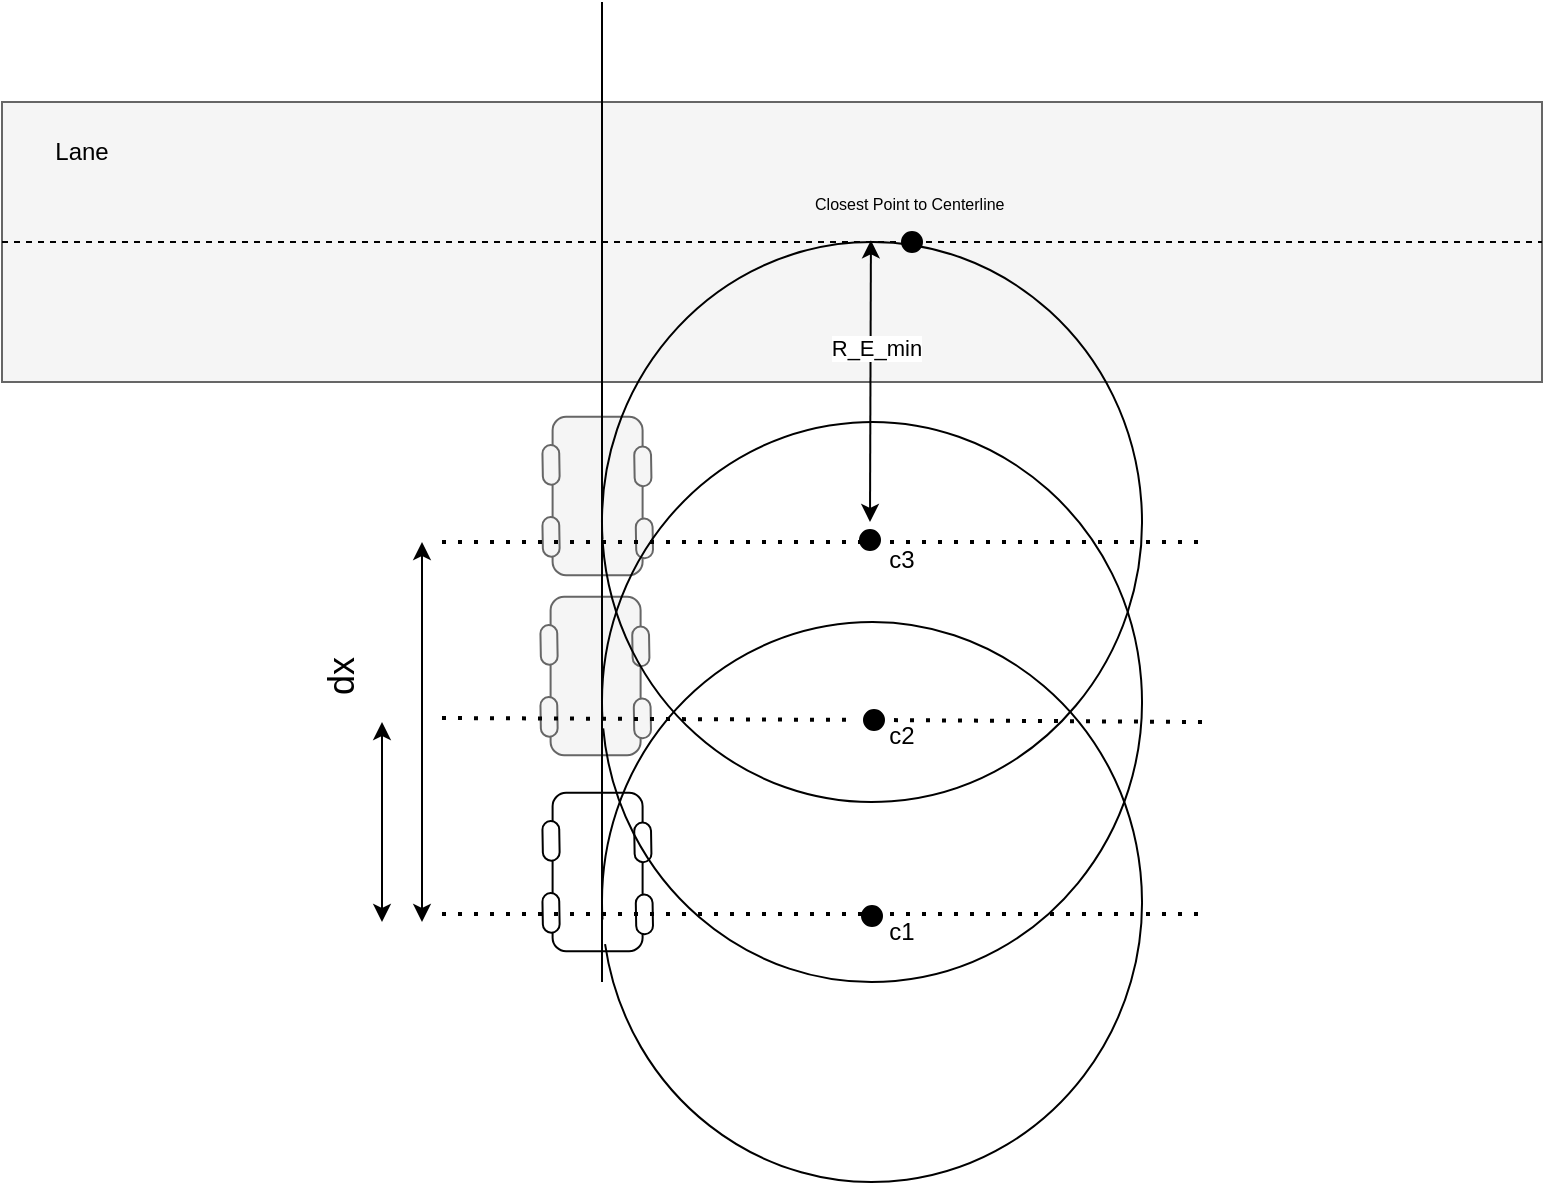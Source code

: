<mxfile version="24.0.7" type="github">
  <diagram name="Page-1" id="Pt5XmXkUgXX5CUJL7lyF">
    <mxGraphModel dx="1007" dy="558" grid="1" gridSize="10" guides="1" tooltips="1" connect="1" arrows="1" fold="1" page="1" pageScale="1" pageWidth="850" pageHeight="1100" math="0" shadow="0">
      <root>
        <mxCell id="0" />
        <mxCell id="1" parent="0" />
        <mxCell id="7mx6neNdzKKeHJUGSRut-3" value="" style="rounded=0;whiteSpace=wrap;html=1;fillColor=#f5f5f5;fontColor=#333333;strokeColor=#666666;" vertex="1" parent="1">
          <mxGeometry x="50" y="230" width="770" height="140" as="geometry" />
        </mxCell>
        <mxCell id="7mx6neNdzKKeHJUGSRut-4" value="" style="endArrow=none;dashed=1;html=1;rounded=0;exitX=0;exitY=0.5;exitDx=0;exitDy=0;entryX=1;entryY=0.5;entryDx=0;entryDy=0;" edge="1" parent="1" source="7mx6neNdzKKeHJUGSRut-3" target="7mx6neNdzKKeHJUGSRut-3">
          <mxGeometry width="50" height="50" relative="1" as="geometry">
            <mxPoint x="400" y="480" as="sourcePoint" />
            <mxPoint x="450" y="430" as="targetPoint" />
          </mxGeometry>
        </mxCell>
        <mxCell id="7mx6neNdzKKeHJUGSRut-36" value="" style="group;dashed=1;dashPattern=1 1;" vertex="1" connectable="0" parent="1">
          <mxGeometry x="320" y="570" width="60" height="90" as="geometry" />
        </mxCell>
        <mxCell id="7mx6neNdzKKeHJUGSRut-37" value="" style="group" vertex="1" connectable="0" parent="7mx6neNdzKKeHJUGSRut-36">
          <mxGeometry x="1.18" width="58.82" height="90" as="geometry" />
        </mxCell>
        <mxCell id="7mx6neNdzKKeHJUGSRut-38" value="" style="rounded=1;whiteSpace=wrap;html=1;rotation=90;" vertex="1" parent="7mx6neNdzKKeHJUGSRut-37">
          <mxGeometry x="-12.974" y="22.5" width="79.189" height="45" as="geometry" />
        </mxCell>
        <mxCell id="7mx6neNdzKKeHJUGSRut-39" value="" style="rounded=1;whiteSpace=wrap;html=1;rotation=89;arcSize=50;" vertex="1" parent="7mx6neNdzKKeHJUGSRut-37">
          <mxGeometry x="-6.558" y="61.252" width="19.799" height="8.385" as="geometry" />
        </mxCell>
        <mxCell id="7mx6neNdzKKeHJUGSRut-41" value="" style="rounded=1;whiteSpace=wrap;html=1;rotation=89;arcSize=50;" vertex="1" parent="7mx6neNdzKKeHJUGSRut-36">
          <mxGeometry x="41.298" y="62.002" width="19.799" height="8.385" as="geometry" />
        </mxCell>
        <mxCell id="7mx6neNdzKKeHJUGSRut-42" value="" style="rounded=1;whiteSpace=wrap;html=1;rotation=89;arcSize=50;" vertex="1" parent="7mx6neNdzKKeHJUGSRut-36">
          <mxGeometry x="-5.379" y="25.253" width="19.799" height="8.385" as="geometry" />
        </mxCell>
        <mxCell id="7mx6neNdzKKeHJUGSRut-43" value="" style="rounded=1;whiteSpace=wrap;html=1;rotation=89;arcSize=50;" vertex="1" parent="7mx6neNdzKKeHJUGSRut-36">
          <mxGeometry x="40.52" y="26.003" width="19.799" height="8.385" as="geometry" />
        </mxCell>
        <mxCell id="7mx6neNdzKKeHJUGSRut-45" value="" style="group;dashed=1;dashPattern=1 1;opacity=0;fillColor=#f5f5f5;fontColor=#333333;strokeColor=#666666;" vertex="1" connectable="0" parent="1">
          <mxGeometry x="319" y="472" width="60.0" height="90" as="geometry" />
        </mxCell>
        <mxCell id="7mx6neNdzKKeHJUGSRut-46" value="" style="group;opacity=0;fillColor=#f5f5f5;fontColor=#333333;strokeColor=#666666;" vertex="1" connectable="0" parent="7mx6neNdzKKeHJUGSRut-45">
          <mxGeometry x="1.18" width="58.82" height="90" as="geometry" />
        </mxCell>
        <mxCell id="7mx6neNdzKKeHJUGSRut-47" value="" style="rounded=1;whiteSpace=wrap;html=1;rotation=90;fillColor=#f5f5f5;fontColor=#333333;strokeColor=#666666;" vertex="1" parent="7mx6neNdzKKeHJUGSRut-46">
          <mxGeometry x="-12.974" y="22.5" width="79.189" height="45" as="geometry" />
        </mxCell>
        <mxCell id="7mx6neNdzKKeHJUGSRut-48" value="" style="rounded=1;whiteSpace=wrap;html=1;rotation=89;arcSize=50;fillColor=#f5f5f5;fontColor=#333333;strokeColor=#666666;" vertex="1" parent="7mx6neNdzKKeHJUGSRut-46">
          <mxGeometry x="-6.558" y="61.252" width="19.799" height="8.385" as="geometry" />
        </mxCell>
        <mxCell id="7mx6neNdzKKeHJUGSRut-50" value="" style="rounded=1;whiteSpace=wrap;html=1;rotation=89;arcSize=50;fillColor=#f5f5f5;fontColor=#333333;strokeColor=#666666;" vertex="1" parent="7mx6neNdzKKeHJUGSRut-45">
          <mxGeometry x="41.298" y="62.002" width="19.799" height="8.385" as="geometry" />
        </mxCell>
        <mxCell id="7mx6neNdzKKeHJUGSRut-51" value="" style="rounded=1;whiteSpace=wrap;html=1;rotation=89;arcSize=50;fillColor=#f5f5f5;fontColor=#333333;strokeColor=#666666;" vertex="1" parent="7mx6neNdzKKeHJUGSRut-45">
          <mxGeometry x="-5.379" y="25.253" width="19.799" height="8.385" as="geometry" />
        </mxCell>
        <mxCell id="7mx6neNdzKKeHJUGSRut-52" value="" style="rounded=1;whiteSpace=wrap;html=1;rotation=89;arcSize=50;fillColor=#f5f5f5;fontColor=#333333;strokeColor=#666666;" vertex="1" parent="7mx6neNdzKKeHJUGSRut-45">
          <mxGeometry x="40.52" y="26.003" width="19.799" height="8.385" as="geometry" />
        </mxCell>
        <mxCell id="7mx6neNdzKKeHJUGSRut-62" value="" style="group;dashed=1;dashPattern=1 1;opacity=0;fillColor=#f5f5f5;fontColor=#333333;strokeColor=#666666;" vertex="1" connectable="0" parent="1">
          <mxGeometry x="320" y="382" width="60.0" height="90" as="geometry" />
        </mxCell>
        <mxCell id="7mx6neNdzKKeHJUGSRut-63" value="" style="group;opacity=0;fillColor=#f5f5f5;fontColor=#333333;strokeColor=#666666;" vertex="1" connectable="0" parent="7mx6neNdzKKeHJUGSRut-62">
          <mxGeometry x="1.18" width="58.82" height="90" as="geometry" />
        </mxCell>
        <mxCell id="7mx6neNdzKKeHJUGSRut-64" value="" style="rounded=1;whiteSpace=wrap;html=1;rotation=90;fillColor=#f5f5f5;fontColor=#333333;strokeColor=#666666;" vertex="1" parent="7mx6neNdzKKeHJUGSRut-63">
          <mxGeometry x="-12.974" y="22.5" width="79.189" height="45" as="geometry" />
        </mxCell>
        <mxCell id="7mx6neNdzKKeHJUGSRut-65" value="" style="rounded=1;whiteSpace=wrap;html=1;rotation=89;arcSize=50;fillColor=#f5f5f5;fontColor=#333333;strokeColor=#666666;" vertex="1" parent="7mx6neNdzKKeHJUGSRut-63">
          <mxGeometry x="-6.558" y="61.252" width="19.799" height="8.385" as="geometry" />
        </mxCell>
        <mxCell id="7mx6neNdzKKeHJUGSRut-66" value="" style="rounded=1;whiteSpace=wrap;html=1;rotation=89;arcSize=50;fillColor=#f5f5f5;fontColor=#333333;strokeColor=#666666;" vertex="1" parent="7mx6neNdzKKeHJUGSRut-62">
          <mxGeometry x="41.298" y="62.002" width="19.799" height="8.385" as="geometry" />
        </mxCell>
        <mxCell id="7mx6neNdzKKeHJUGSRut-67" value="" style="rounded=1;whiteSpace=wrap;html=1;rotation=89;arcSize=50;fillColor=#f5f5f5;fontColor=#333333;strokeColor=#666666;" vertex="1" parent="7mx6neNdzKKeHJUGSRut-62">
          <mxGeometry x="-5.379" y="25.253" width="19.799" height="8.385" as="geometry" />
        </mxCell>
        <mxCell id="7mx6neNdzKKeHJUGSRut-68" value="" style="rounded=1;whiteSpace=wrap;html=1;rotation=89;arcSize=50;fillColor=#f5f5f5;fontColor=#333333;strokeColor=#666666;" vertex="1" parent="7mx6neNdzKKeHJUGSRut-62">
          <mxGeometry x="40.52" y="26.003" width="19.799" height="8.385" as="geometry" />
        </mxCell>
        <mxCell id="7mx6neNdzKKeHJUGSRut-69" value="" style="verticalLabelPosition=bottom;verticalAlign=top;html=1;shape=mxgraph.basic.arc;startAngle=0.24;endAngle=0.238;rotation=-180;" vertex="1" parent="1">
          <mxGeometry x="350" y="300" width="270" height="280" as="geometry" />
        </mxCell>
        <mxCell id="7mx6neNdzKKeHJUGSRut-71" value="" style="verticalLabelPosition=bottom;verticalAlign=top;html=1;shape=mxgraph.basic.arc;startAngle=0.24;endAngle=0.235;rotation=-180;" vertex="1" parent="1">
          <mxGeometry x="350" y="390" width="270" height="280" as="geometry" />
        </mxCell>
        <mxCell id="7mx6neNdzKKeHJUGSRut-72" value="" style="verticalLabelPosition=bottom;verticalAlign=top;html=1;shape=mxgraph.basic.arc;startAngle=0.24;endAngle=0.226;rotation=-180;" vertex="1" parent="1">
          <mxGeometry x="350" y="490" width="270" height="280" as="geometry" />
        </mxCell>
        <mxCell id="7mx6neNdzKKeHJUGSRut-73" value="" style="endArrow=none;html=1;rounded=0;" edge="1" parent="1">
          <mxGeometry width="50" height="50" relative="1" as="geometry">
            <mxPoint x="350" y="670" as="sourcePoint" />
            <mxPoint x="350" y="180" as="targetPoint" />
          </mxGeometry>
        </mxCell>
        <mxCell id="7mx6neNdzKKeHJUGSRut-75" value="" style="endArrow=none;dashed=1;html=1;dashPattern=1 3;strokeWidth=2;rounded=0;" edge="1" parent="1" source="7mx6neNdzKKeHJUGSRut-86">
          <mxGeometry width="50" height="50" relative="1" as="geometry">
            <mxPoint x="270" y="538" as="sourcePoint" />
            <mxPoint x="650" y="540" as="targetPoint" />
          </mxGeometry>
        </mxCell>
        <mxCell id="7mx6neNdzKKeHJUGSRut-76" value="" style="endArrow=none;dashed=1;html=1;dashPattern=1 3;strokeWidth=2;rounded=0;" edge="1" parent="1">
          <mxGeometry width="50" height="50" relative="1" as="geometry">
            <mxPoint x="270" y="636" as="sourcePoint" />
            <mxPoint x="650" y="636" as="targetPoint" />
          </mxGeometry>
        </mxCell>
        <mxCell id="7mx6neNdzKKeHJUGSRut-74" value="" style="endArrow=none;dashed=1;html=1;dashPattern=1 3;strokeWidth=2;rounded=0;" edge="1" parent="1">
          <mxGeometry width="50" height="50" relative="1" as="geometry">
            <mxPoint x="270" y="450" as="sourcePoint" />
            <mxPoint x="650" y="450" as="targetPoint" />
          </mxGeometry>
        </mxCell>
        <mxCell id="7mx6neNdzKKeHJUGSRut-77" value="Lane" style="text;html=1;align=center;verticalAlign=middle;whiteSpace=wrap;rounded=0;" vertex="1" parent="1">
          <mxGeometry x="60" y="240" width="60" height="30" as="geometry" />
        </mxCell>
        <mxCell id="7mx6neNdzKKeHJUGSRut-78" value="" style="endArrow=classic;startArrow=classic;html=1;rounded=0;" edge="1" parent="1">
          <mxGeometry width="50" height="50" relative="1" as="geometry">
            <mxPoint x="240" y="640" as="sourcePoint" />
            <mxPoint x="240" y="540" as="targetPoint" />
          </mxGeometry>
        </mxCell>
        <mxCell id="7mx6neNdzKKeHJUGSRut-79" value="" style="endArrow=classic;startArrow=classic;html=1;rounded=0;" edge="1" parent="1">
          <mxGeometry width="50" height="50" relative="1" as="geometry">
            <mxPoint x="260" y="640" as="sourcePoint" />
            <mxPoint x="260" y="450" as="targetPoint" />
            <Array as="points">
              <mxPoint x="260" y="590" />
            </Array>
          </mxGeometry>
        </mxCell>
        <mxCell id="7mx6neNdzKKeHJUGSRut-80" value="&lt;font style=&quot;font-size: 18px;&quot;&gt;dx&lt;/font&gt;" style="text;html=1;align=center;verticalAlign=middle;whiteSpace=wrap;rounded=0;rotation=-90;" vertex="1" parent="1">
          <mxGeometry x="190" y="502" width="60" height="30" as="geometry" />
        </mxCell>
        <mxCell id="7mx6neNdzKKeHJUGSRut-81" value="&lt;font style=&quot;font-size: 8px;&quot;&gt;Closest Point to Centerline&amp;nbsp;&lt;/font&gt;" style="text;html=1;align=center;verticalAlign=middle;whiteSpace=wrap;rounded=0;" vertex="1" parent="1">
          <mxGeometry x="450" y="270" width="110" height="20" as="geometry" />
        </mxCell>
        <mxCell id="7mx6neNdzKKeHJUGSRut-82" value="" style="verticalLabelPosition=bottom;shadow=0;dashed=0;align=center;html=1;verticalAlign=top;shape=mxgraph.electrical.transmission.testPoint;" vertex="1" parent="1">
          <mxGeometry x="495" y="295" width="20" height="10" as="geometry" />
        </mxCell>
        <mxCell id="7mx6neNdzKKeHJUGSRut-85" value="" style="verticalLabelPosition=bottom;shadow=0;dashed=0;align=center;html=1;verticalAlign=top;shape=mxgraph.electrical.transmission.testPoint;" vertex="1" parent="1">
          <mxGeometry x="474" y="444" width="20" height="10" as="geometry" />
        </mxCell>
        <mxCell id="7mx6neNdzKKeHJUGSRut-87" value="" style="endArrow=none;dashed=1;html=1;dashPattern=1 3;strokeWidth=2;rounded=0;" edge="1" parent="1" target="7mx6neNdzKKeHJUGSRut-86">
          <mxGeometry width="50" height="50" relative="1" as="geometry">
            <mxPoint x="270" y="538" as="sourcePoint" />
            <mxPoint x="650" y="540" as="targetPoint" />
          </mxGeometry>
        </mxCell>
        <mxCell id="7mx6neNdzKKeHJUGSRut-86" value="" style="verticalLabelPosition=bottom;shadow=0;dashed=0;align=center;html=1;verticalAlign=top;shape=mxgraph.electrical.transmission.testPoint;" vertex="1" parent="1">
          <mxGeometry x="476" y="534" width="20" height="10" as="geometry" />
        </mxCell>
        <mxCell id="7mx6neNdzKKeHJUGSRut-88" value="" style="verticalLabelPosition=bottom;shadow=0;dashed=0;align=center;html=1;verticalAlign=top;shape=mxgraph.electrical.transmission.testPoint;" vertex="1" parent="1">
          <mxGeometry x="475" y="632" width="20" height="10" as="geometry" />
        </mxCell>
        <mxCell id="7mx6neNdzKKeHJUGSRut-90" value="c3" style="text;html=1;align=center;verticalAlign=middle;whiteSpace=wrap;rounded=0;" vertex="1" parent="1">
          <mxGeometry x="470" y="444" width="60" height="30" as="geometry" />
        </mxCell>
        <mxCell id="7mx6neNdzKKeHJUGSRut-91" value="c2&lt;span style=&quot;color: rgba(0, 0, 0, 0); font-family: monospace; font-size: 0px; text-align: start; text-wrap: nowrap;&quot;&gt;%3CmxGraphModel%3E%3Croot%3E%3CmxCell%20id%3D%220%22%2F%3E%3CmxCell%20id%3D%221%22%20parent%3D%220%22%2F%3E%3CmxCell%20id%3D%222%22%20value%3D%22c3%22%20style%3D%22text%3Bhtml%3D1%3Balign%3Dcenter%3BverticalAlign%3Dmiddle%3BwhiteSpace%3Dwrap%3Brounded%3D0%3B%22%20vertex%3D%221%22%20parent%3D%221%22%3E%3CmxGeometry%20x%3D%22460%22%20y%3D%22414%22%20width%3D%2260%22%20height%3D%2230%22%20as%3D%22geometry%22%2F%3E%3C%2FmxCell%3E%3C%2Froot%3E%3C%2FmxGraphModel%3E&lt;/span&gt;" style="text;html=1;align=center;verticalAlign=middle;whiteSpace=wrap;rounded=0;" vertex="1" parent="1">
          <mxGeometry x="470" y="532" width="60" height="30" as="geometry" />
        </mxCell>
        <mxCell id="7mx6neNdzKKeHJUGSRut-92" value="c1" style="text;html=1;align=center;verticalAlign=middle;whiteSpace=wrap;rounded=0;" vertex="1" parent="1">
          <mxGeometry x="470" y="630" width="60" height="30" as="geometry" />
        </mxCell>
        <mxCell id="7mx6neNdzKKeHJUGSRut-93" value="" style="endArrow=classic;startArrow=classic;html=1;rounded=0;exitX=0.502;exitY=1.003;exitDx=0;exitDy=0;exitPerimeter=0;" edge="1" parent="1" source="7mx6neNdzKKeHJUGSRut-69">
          <mxGeometry width="50" height="50" relative="1" as="geometry">
            <mxPoint x="350" y="458" as="sourcePoint" />
            <mxPoint x="484" y="440" as="targetPoint" />
          </mxGeometry>
        </mxCell>
        <mxCell id="7mx6neNdzKKeHJUGSRut-94" value="R_E_min" style="edgeLabel;html=1;align=center;verticalAlign=middle;resizable=0;points=[];" vertex="1" connectable="0" parent="7mx6neNdzKKeHJUGSRut-93">
          <mxGeometry x="-0.243" y="2" relative="1" as="geometry">
            <mxPoint as="offset" />
          </mxGeometry>
        </mxCell>
      </root>
    </mxGraphModel>
  </diagram>
</mxfile>

